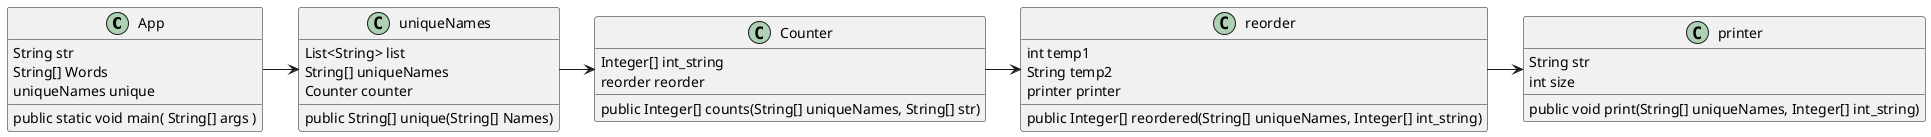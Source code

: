 @startuml
'https://plantuml.com/sequence-diagram

autonumber

@startuml
class App
{
    public static void main( String[] args )
    String str
    String[] Words
    uniqueNames unique
}
class uniqueNames
{
    public String[] unique(String[] Names)
    List<String> list
    String[] uniqueNames
    Counter counter

}
class Counter
{
    public Integer[] counts(String[] uniqueNames, String[] str)
    Integer[] int_string
    reorder reorder
}
class reorder
{
    public Integer[] reordered(String[] uniqueNames, Integer[] int_string)
    int temp1
    String temp2
    printer printer
}
class printer
{
    public void print(String[] uniqueNames, Integer[] int_string)
    String str
    int size
}

App->uniqueNames
uniqueNames->Counter
Counter->reorder
reorder->printer

@enduml
